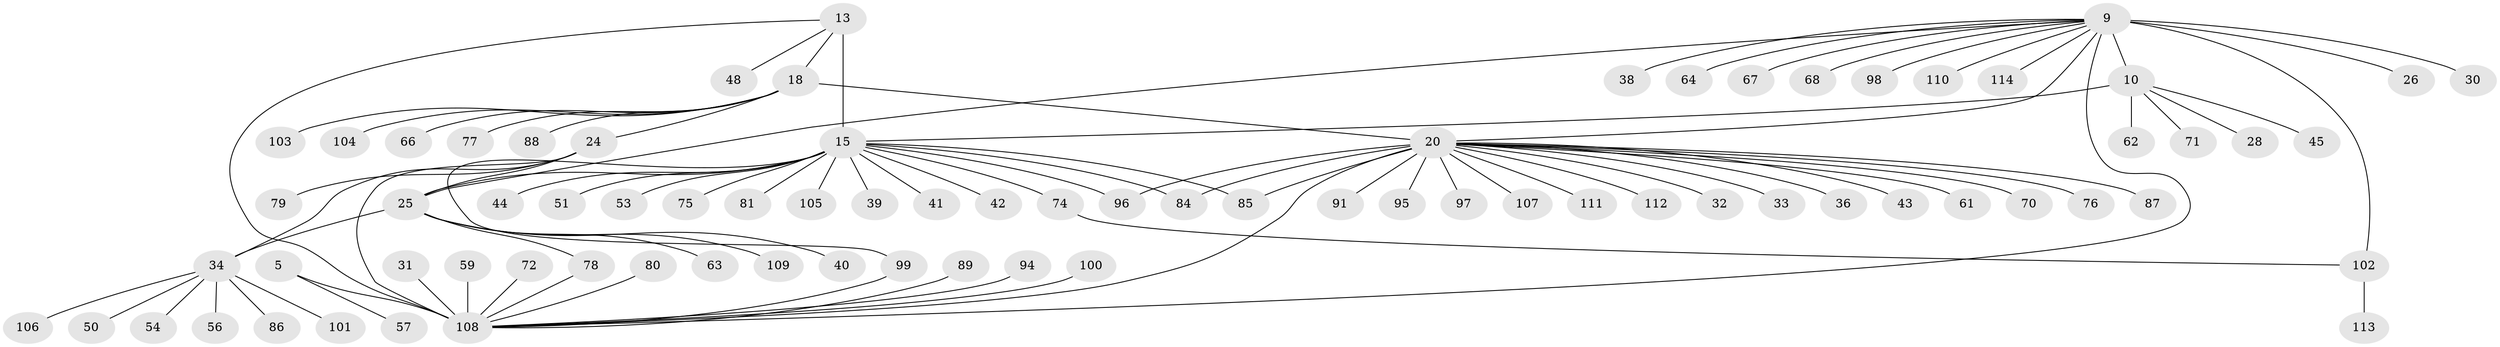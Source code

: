 // original degree distribution, {4: 0.008771929824561403, 11: 0.017543859649122806, 8: 0.02631578947368421, 7: 0.017543859649122806, 5: 0.03508771929824561, 6: 0.043859649122807015, 10: 0.03508771929824561, 12: 0.02631578947368421, 9: 0.008771929824561403, 1: 0.5964912280701754, 2: 0.10526315789473684, 3: 0.07894736842105263}
// Generated by graph-tools (version 1.1) at 2025/58/03/04/25 21:58:22]
// undirected, 79 vertices, 91 edges
graph export_dot {
graph [start="1"]
  node [color=gray90,style=filled];
  5 [super="+1"];
  9 [super="+7"];
  10 [super="+8"];
  13 [super="+11"];
  15 [super="+12+14"];
  18 [super="+16"];
  20 [super="+19"];
  24 [super="+21"];
  25 [super="+23"];
  26;
  28;
  30;
  31;
  32;
  33;
  34 [super="+22+29"];
  36;
  38;
  39;
  40;
  41;
  42;
  43;
  44;
  45;
  48;
  50;
  51;
  53;
  54;
  56;
  57;
  59;
  61;
  62;
  63;
  64;
  66;
  67;
  68;
  70;
  71;
  72;
  74;
  75;
  76;
  77 [super="+60"];
  78;
  79;
  80 [super="+69"];
  81 [super="+35"];
  84 [super="+82"];
  85;
  86;
  87 [super="+58"];
  88;
  89;
  91;
  94;
  95;
  96 [super="+37"];
  97;
  98;
  99 [super="+83"];
  100;
  101;
  102 [super="+92"];
  103;
  104;
  105;
  106;
  107;
  108 [super="+73+4"];
  109 [super="+65"];
  110 [super="+93"];
  111 [super="+49"];
  112;
  113;
  114;
  5 -- 57;
  5 -- 108 [weight=6];
  9 -- 10 [weight=6];
  9 -- 26;
  9 -- 30;
  9 -- 64;
  9 -- 68;
  9 -- 98;
  9 -- 114;
  9 -- 25;
  9 -- 67;
  9 -- 102 [weight=2];
  9 -- 38;
  9 -- 110;
  9 -- 20;
  9 -- 108;
  10 -- 71;
  10 -- 62;
  10 -- 28;
  10 -- 45;
  10 -- 15;
  13 -- 15 [weight=6];
  13 -- 48;
  13 -- 18;
  13 -- 108;
  15 -- 39;
  15 -- 105;
  15 -- 41;
  15 -- 74;
  15 -- 75;
  15 -- 53;
  15 -- 85;
  15 -- 25;
  15 -- 99;
  15 -- 96;
  15 -- 42;
  15 -- 44;
  15 -- 81;
  15 -- 51;
  15 -- 84 [weight=2];
  18 -- 20 [weight=6];
  18 -- 103;
  18 -- 66;
  18 -- 104;
  18 -- 88;
  18 -- 24;
  18 -- 77;
  20 -- 32;
  20 -- 33;
  20 -- 85;
  20 -- 96;
  20 -- 107;
  20 -- 84 [weight=2];
  20 -- 97;
  20 -- 36;
  20 -- 70;
  20 -- 43;
  20 -- 76;
  20 -- 111;
  20 -- 112;
  20 -- 87;
  20 -- 91;
  20 -- 61;
  20 -- 95;
  20 -- 108;
  24 -- 25 [weight=4];
  24 -- 79;
  24 -- 108 [weight=2];
  24 -- 34 [weight=2];
  25 -- 40;
  25 -- 78;
  25 -- 63;
  25 -- 109;
  25 -- 34 [weight=2];
  31 -- 108;
  34 -- 101;
  34 -- 106;
  34 -- 50;
  34 -- 54;
  34 -- 86;
  34 -- 56;
  59 -- 108;
  72 -- 108;
  74 -- 102;
  78 -- 108;
  80 -- 108;
  89 -- 108;
  94 -- 108;
  99 -- 108;
  100 -- 108;
  102 -- 113;
}
